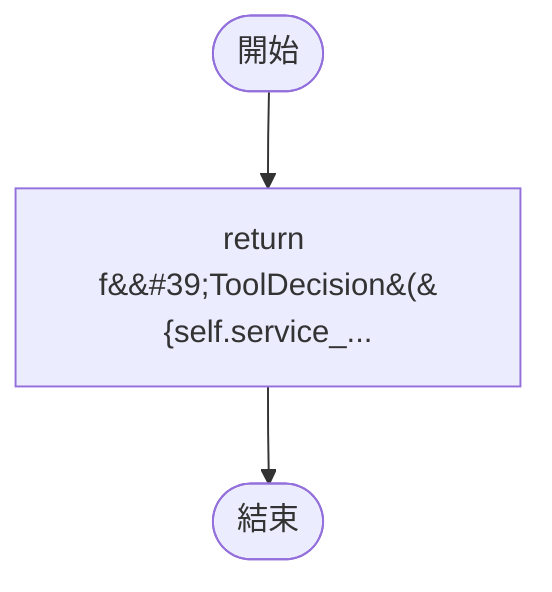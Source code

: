 flowchart TB
    n1([開始])
    n2([結束])
    n3[return f&amp;&#35;39;ToolDecision&#40;&#123;self.service_...]
    n1 --> n3
    n3 --> n2